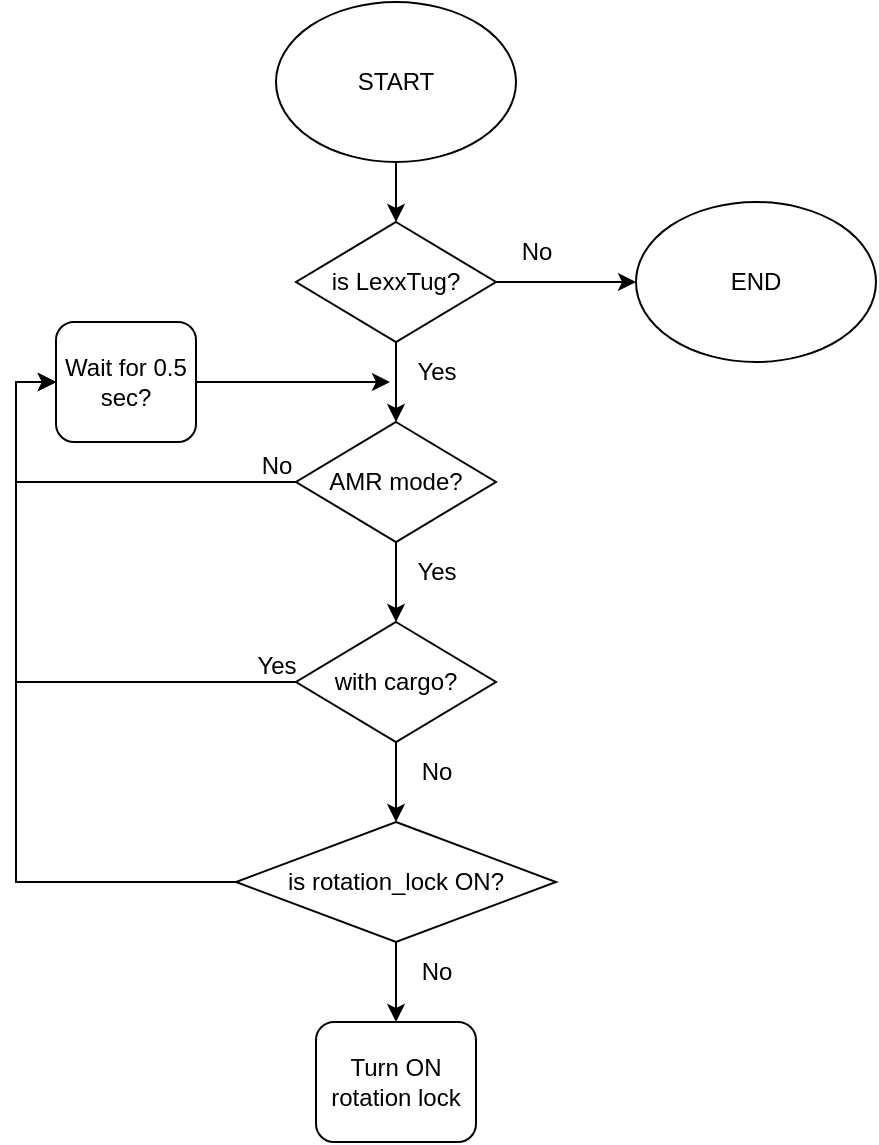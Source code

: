 <mxfile version="24.4.10" type="github">
  <diagram name="Page-1" id="g0RmpGVzYt457HzAfOx5">
    <mxGraphModel dx="1434" dy="1886" grid="1" gridSize="10" guides="1" tooltips="1" connect="1" arrows="1" fold="1" page="1" pageScale="1" pageWidth="850" pageHeight="1100" math="0" shadow="0">
      <root>
        <mxCell id="0" />
        <mxCell id="1" parent="0" />
        <mxCell id="euXb0Mr9QbedLUkx5ALl-7" style="edgeStyle=orthogonalEdgeStyle;rounded=0;orthogonalLoop=1;jettySize=auto;html=1;exitX=0.5;exitY=1;exitDx=0;exitDy=0;entryX=0.5;entryY=0;entryDx=0;entryDy=0;" edge="1" parent="1" source="euXb0Mr9QbedLUkx5ALl-2" target="euXb0Mr9QbedLUkx5ALl-3">
          <mxGeometry relative="1" as="geometry" />
        </mxCell>
        <mxCell id="euXb0Mr9QbedLUkx5ALl-22" style="edgeStyle=orthogonalEdgeStyle;rounded=0;orthogonalLoop=1;jettySize=auto;html=1;exitX=1;exitY=0.5;exitDx=0;exitDy=0;" edge="1" parent="1" source="euXb0Mr9QbedLUkx5ALl-2" target="euXb0Mr9QbedLUkx5ALl-21">
          <mxGeometry relative="1" as="geometry" />
        </mxCell>
        <mxCell id="euXb0Mr9QbedLUkx5ALl-2" value="is LexxTug?" style="rhombus;whiteSpace=wrap;html=1;" vertex="1" parent="1">
          <mxGeometry x="350" y="100" width="100" height="60" as="geometry" />
        </mxCell>
        <mxCell id="euXb0Mr9QbedLUkx5ALl-8" style="edgeStyle=orthogonalEdgeStyle;rounded=0;orthogonalLoop=1;jettySize=auto;html=1;exitX=0.5;exitY=1;exitDx=0;exitDy=0;entryX=0.5;entryY=0;entryDx=0;entryDy=0;" edge="1" parent="1" source="euXb0Mr9QbedLUkx5ALl-3" target="euXb0Mr9QbedLUkx5ALl-4">
          <mxGeometry relative="1" as="geometry" />
        </mxCell>
        <mxCell id="euXb0Mr9QbedLUkx5ALl-26" style="edgeStyle=orthogonalEdgeStyle;rounded=0;orthogonalLoop=1;jettySize=auto;html=1;exitX=0;exitY=0.5;exitDx=0;exitDy=0;entryX=0;entryY=0.5;entryDx=0;entryDy=0;" edge="1" parent="1" source="euXb0Mr9QbedLUkx5ALl-3" target="euXb0Mr9QbedLUkx5ALl-25">
          <mxGeometry relative="1" as="geometry" />
        </mxCell>
        <mxCell id="euXb0Mr9QbedLUkx5ALl-3" value="AMR mode?" style="rhombus;whiteSpace=wrap;html=1;" vertex="1" parent="1">
          <mxGeometry x="350" y="200" width="100" height="60" as="geometry" />
        </mxCell>
        <mxCell id="euXb0Mr9QbedLUkx5ALl-9" style="edgeStyle=orthogonalEdgeStyle;rounded=0;orthogonalLoop=1;jettySize=auto;html=1;exitX=0.5;exitY=1;exitDx=0;exitDy=0;entryX=0.5;entryY=0;entryDx=0;entryDy=0;" edge="1" parent="1" source="euXb0Mr9QbedLUkx5ALl-4" target="euXb0Mr9QbedLUkx5ALl-5">
          <mxGeometry relative="1" as="geometry" />
        </mxCell>
        <mxCell id="euXb0Mr9QbedLUkx5ALl-29" style="edgeStyle=orthogonalEdgeStyle;rounded=0;orthogonalLoop=1;jettySize=auto;html=1;exitX=0;exitY=0.5;exitDx=0;exitDy=0;entryX=0;entryY=0.5;entryDx=0;entryDy=0;" edge="1" parent="1" source="euXb0Mr9QbedLUkx5ALl-4" target="euXb0Mr9QbedLUkx5ALl-25">
          <mxGeometry relative="1" as="geometry" />
        </mxCell>
        <mxCell id="euXb0Mr9QbedLUkx5ALl-4" value="with cargo?" style="rhombus;whiteSpace=wrap;html=1;" vertex="1" parent="1">
          <mxGeometry x="350" y="300" width="100" height="60" as="geometry" />
        </mxCell>
        <mxCell id="euXb0Mr9QbedLUkx5ALl-10" style="edgeStyle=orthogonalEdgeStyle;rounded=0;orthogonalLoop=1;jettySize=auto;html=1;exitX=0.5;exitY=1;exitDx=0;exitDy=0;entryX=0.5;entryY=0;entryDx=0;entryDy=0;" edge="1" parent="1" source="euXb0Mr9QbedLUkx5ALl-5" target="euXb0Mr9QbedLUkx5ALl-6">
          <mxGeometry relative="1" as="geometry" />
        </mxCell>
        <mxCell id="euXb0Mr9QbedLUkx5ALl-31" style="edgeStyle=orthogonalEdgeStyle;rounded=0;orthogonalLoop=1;jettySize=auto;html=1;exitX=0;exitY=0.5;exitDx=0;exitDy=0;entryX=0;entryY=0.5;entryDx=0;entryDy=0;" edge="1" parent="1" source="euXb0Mr9QbedLUkx5ALl-5" target="euXb0Mr9QbedLUkx5ALl-25">
          <mxGeometry relative="1" as="geometry" />
        </mxCell>
        <mxCell id="euXb0Mr9QbedLUkx5ALl-5" value="is rotation_lock ON?" style="rhombus;whiteSpace=wrap;html=1;" vertex="1" parent="1">
          <mxGeometry x="320" y="400" width="160" height="60" as="geometry" />
        </mxCell>
        <mxCell id="euXb0Mr9QbedLUkx5ALl-6" value="Turn ON rotation lock" style="rounded=1;whiteSpace=wrap;html=1;" vertex="1" parent="1">
          <mxGeometry x="360" y="500" width="80" height="60" as="geometry" />
        </mxCell>
        <mxCell id="euXb0Mr9QbedLUkx5ALl-14" value="Yes" style="text;html=1;align=center;verticalAlign=middle;resizable=0;points=[];autosize=1;strokeColor=none;fillColor=none;" vertex="1" parent="1">
          <mxGeometry x="400" y="160" width="40" height="30" as="geometry" />
        </mxCell>
        <mxCell id="euXb0Mr9QbedLUkx5ALl-15" value="Yes" style="text;html=1;align=center;verticalAlign=middle;resizable=0;points=[];autosize=1;strokeColor=none;fillColor=none;" vertex="1" parent="1">
          <mxGeometry x="400" y="260" width="40" height="30" as="geometry" />
        </mxCell>
        <mxCell id="euXb0Mr9QbedLUkx5ALl-16" value="No" style="text;html=1;align=center;verticalAlign=middle;resizable=0;points=[];autosize=1;strokeColor=none;fillColor=none;" vertex="1" parent="1">
          <mxGeometry x="400" y="360" width="40" height="30" as="geometry" />
        </mxCell>
        <mxCell id="euXb0Mr9QbedLUkx5ALl-17" value="No" style="text;html=1;align=center;verticalAlign=middle;resizable=0;points=[];autosize=1;strokeColor=none;fillColor=none;" vertex="1" parent="1">
          <mxGeometry x="400" y="460" width="40" height="30" as="geometry" />
        </mxCell>
        <mxCell id="euXb0Mr9QbedLUkx5ALl-19" style="edgeStyle=orthogonalEdgeStyle;rounded=0;orthogonalLoop=1;jettySize=auto;html=1;exitX=0.5;exitY=1;exitDx=0;exitDy=0;entryX=0.5;entryY=0;entryDx=0;entryDy=0;" edge="1" parent="1" source="euXb0Mr9QbedLUkx5ALl-18" target="euXb0Mr9QbedLUkx5ALl-2">
          <mxGeometry relative="1" as="geometry" />
        </mxCell>
        <mxCell id="euXb0Mr9QbedLUkx5ALl-18" value="START" style="ellipse;whiteSpace=wrap;html=1;" vertex="1" parent="1">
          <mxGeometry x="340" y="-10" width="120" height="80" as="geometry" />
        </mxCell>
        <mxCell id="euXb0Mr9QbedLUkx5ALl-21" value="END" style="ellipse;whiteSpace=wrap;html=1;" vertex="1" parent="1">
          <mxGeometry x="520" y="90" width="120" height="80" as="geometry" />
        </mxCell>
        <mxCell id="euXb0Mr9QbedLUkx5ALl-23" value="No" style="text;html=1;align=center;verticalAlign=middle;resizable=0;points=[];autosize=1;strokeColor=none;fillColor=none;" vertex="1" parent="1">
          <mxGeometry x="450" y="100" width="40" height="30" as="geometry" />
        </mxCell>
        <mxCell id="euXb0Mr9QbedLUkx5ALl-25" value="Wait for 0.5 sec?" style="rounded=1;whiteSpace=wrap;html=1;" vertex="1" parent="1">
          <mxGeometry x="230" y="150" width="70" height="60" as="geometry" />
        </mxCell>
        <mxCell id="euXb0Mr9QbedLUkx5ALl-27" style="edgeStyle=orthogonalEdgeStyle;rounded=0;orthogonalLoop=1;jettySize=auto;html=1;exitX=1;exitY=0.5;exitDx=0;exitDy=0;entryX=-0.075;entryY=0.667;entryDx=0;entryDy=0;entryPerimeter=0;" edge="1" parent="1" source="euXb0Mr9QbedLUkx5ALl-25" target="euXb0Mr9QbedLUkx5ALl-14">
          <mxGeometry relative="1" as="geometry" />
        </mxCell>
        <mxCell id="euXb0Mr9QbedLUkx5ALl-28" value="No" style="text;html=1;align=center;verticalAlign=middle;resizable=0;points=[];autosize=1;strokeColor=none;fillColor=none;" vertex="1" parent="1">
          <mxGeometry x="320" y="207" width="40" height="30" as="geometry" />
        </mxCell>
        <mxCell id="euXb0Mr9QbedLUkx5ALl-30" value="Yes" style="text;html=1;align=center;verticalAlign=middle;resizable=0;points=[];autosize=1;strokeColor=none;fillColor=none;" vertex="1" parent="1">
          <mxGeometry x="320" y="307" width="40" height="30" as="geometry" />
        </mxCell>
      </root>
    </mxGraphModel>
  </diagram>
</mxfile>
